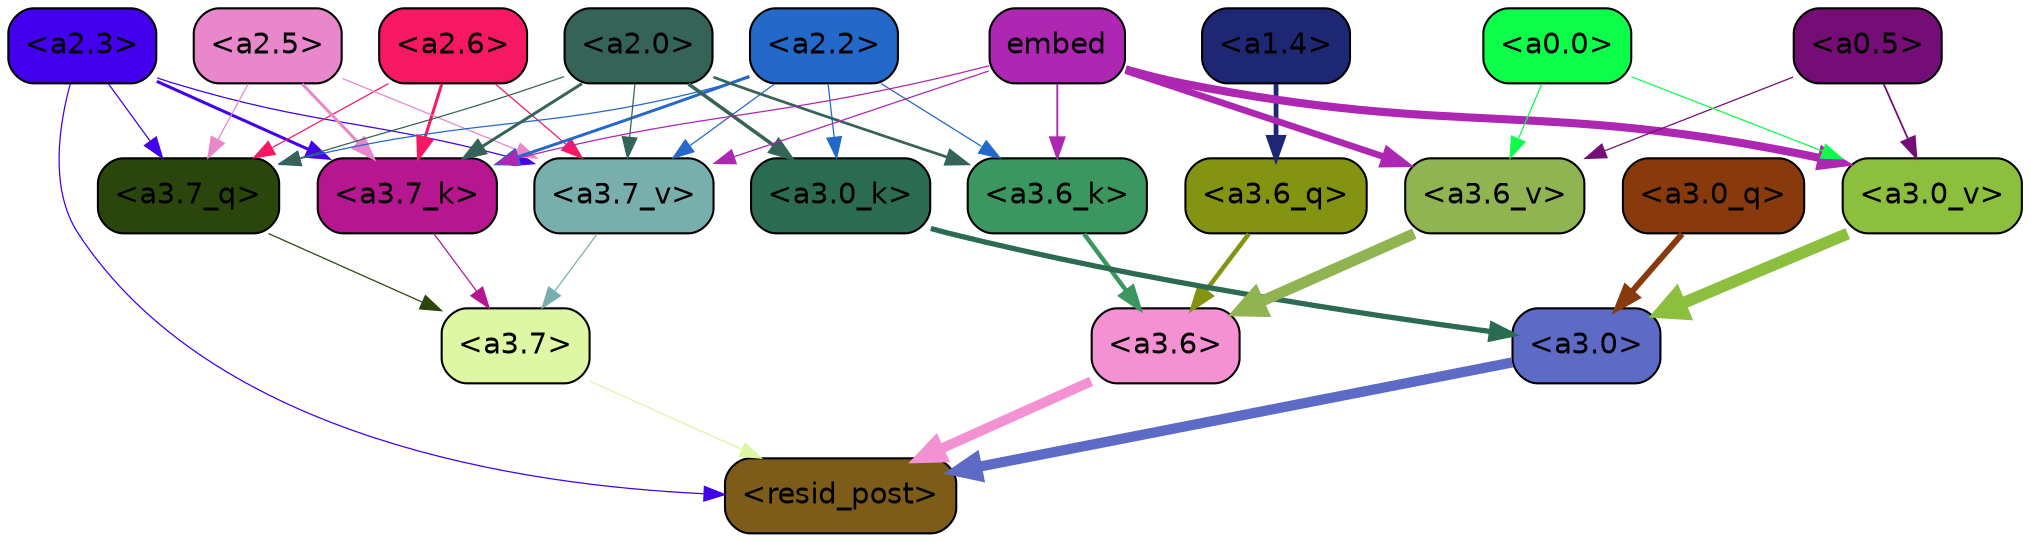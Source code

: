 strict digraph "" {
	graph [bgcolor=transparent,
		layout=dot,
		overlap=false,
		splines=true
	];
	"<a3.7>"	[color=black,
		fillcolor="#def7a5",
		fontname=Helvetica,
		shape=box,
		style="filled, rounded"];
	"<resid_post>"	[color=black,
		fillcolor="#7d5c1a",
		fontname=Helvetica,
		shape=box,
		style="filled, rounded"];
	"<a3.7>" -> "<resid_post>"	[color="#def7a5",
		penwidth=0.6];
	"<a3.6>"	[color=black,
		fillcolor="#f391d3",
		fontname=Helvetica,
		shape=box,
		style="filled, rounded"];
	"<a3.6>" -> "<resid_post>"	[color="#f391d3",
		penwidth=4.746312499046326];
	"<a3.0>"	[color=black,
		fillcolor="#5d6bc6",
		fontname=Helvetica,
		shape=box,
		style="filled, rounded"];
	"<a3.0>" -> "<resid_post>"	[color="#5d6bc6",
		penwidth=4.896343111991882];
	"<a2.3>"	[color=black,
		fillcolor="#4200ec",
		fontname=Helvetica,
		shape=box,
		style="filled, rounded"];
	"<a2.3>" -> "<resid_post>"	[color="#4200ec",
		penwidth=0.6];
	"<a3.7_q>"	[color=black,
		fillcolor="#2b460d",
		fontname=Helvetica,
		shape=box,
		style="filled, rounded"];
	"<a2.3>" -> "<a3.7_q>"	[color="#4200ec",
		penwidth=0.6];
	"<a3.7_k>"	[color=black,
		fillcolor="#b61790",
		fontname=Helvetica,
		shape=box,
		style="filled, rounded"];
	"<a2.3>" -> "<a3.7_k>"	[color="#4200ec",
		penwidth=1.467104621231556];
	"<a3.7_v>"	[color=black,
		fillcolor="#78afac",
		fontname=Helvetica,
		shape=box,
		style="filled, rounded"];
	"<a2.3>" -> "<a3.7_v>"	[color="#4200ec",
		penwidth=0.6];
	"<a3.7_q>" -> "<a3.7>"	[color="#2b460d",
		penwidth=0.6];
	"<a3.6_q>"	[color=black,
		fillcolor="#859312",
		fontname=Helvetica,
		shape=box,
		style="filled, rounded"];
	"<a3.6_q>" -> "<a3.6>"	[color="#859312",
		penwidth=2.160832464694977];
	"<a3.0_q>"	[color=black,
		fillcolor="#893a0c",
		fontname=Helvetica,
		shape=box,
		style="filled, rounded"];
	"<a3.0_q>" -> "<a3.0>"	[color="#893a0c",
		penwidth=2.870753765106201];
	"<a3.7_k>" -> "<a3.7>"	[color="#b61790",
		penwidth=0.6];
	"<a3.6_k>"	[color=black,
		fillcolor="#3b975f",
		fontname=Helvetica,
		shape=box,
		style="filled, rounded"];
	"<a3.6_k>" -> "<a3.6>"	[color="#3b975f",
		penwidth=2.13908451795578];
	"<a3.0_k>"	[color=black,
		fillcolor="#2a6b52",
		fontname=Helvetica,
		shape=box,
		style="filled, rounded"];
	"<a3.0_k>" -> "<a3.0>"	[color="#2a6b52",
		penwidth=2.520303964614868];
	"<a3.7_v>" -> "<a3.7>"	[color="#78afac",
		penwidth=0.6];
	"<a3.6_v>"	[color=black,
		fillcolor="#91b452",
		fontname=Helvetica,
		shape=box,
		style="filled, rounded"];
	"<a3.6_v>" -> "<a3.6>"	[color="#91b452",
		penwidth=5.297133803367615];
	"<a3.0_v>"	[color=black,
		fillcolor="#8cbf3d",
		fontname=Helvetica,
		shape=box,
		style="filled, rounded"];
	"<a3.0_v>" -> "<a3.0>"	[color="#8cbf3d",
		penwidth=5.680712580680847];
	"<a2.6>"	[color=black,
		fillcolor="#f71863",
		fontname=Helvetica,
		shape=box,
		style="filled, rounded"];
	"<a2.6>" -> "<a3.7_q>"	[color="#f71863",
		penwidth=0.6];
	"<a2.6>" -> "<a3.7_k>"	[color="#f71863",
		penwidth=1.4453159049153328];
	"<a2.6>" -> "<a3.7_v>"	[color="#f71863",
		penwidth=0.6];
	"<a2.5>"	[color=black,
		fillcolor="#e987cd",
		fontname=Helvetica,
		shape=box,
		style="filled, rounded"];
	"<a2.5>" -> "<a3.7_q>"	[color="#e987cd",
		penwidth=0.6];
	"<a2.5>" -> "<a3.7_k>"	[color="#e987cd",
		penwidth=1.4526091292500496];
	"<a2.5>" -> "<a3.7_v>"	[color="#e987cd",
		penwidth=0.6];
	"<a2.2>"	[color=black,
		fillcolor="#2468c9",
		fontname=Helvetica,
		shape=box,
		style="filled, rounded"];
	"<a2.2>" -> "<a3.7_q>"	[color="#2468c9",
		penwidth=0.6];
	"<a2.2>" -> "<a3.7_k>"	[color="#2468c9",
		penwidth=1.4310357049107552];
	"<a2.2>" -> "<a3.6_k>"	[color="#2468c9",
		penwidth=0.6];
	"<a2.2>" -> "<a3.0_k>"	[color="#2468c9",
		penwidth=0.6];
	"<a2.2>" -> "<a3.7_v>"	[color="#2468c9",
		penwidth=0.6];
	"<a2.0>"	[color=black,
		fillcolor="#356358",
		fontname=Helvetica,
		shape=box,
		style="filled, rounded"];
	"<a2.0>" -> "<a3.7_q>"	[color="#356358",
		penwidth=0.6];
	"<a2.0>" -> "<a3.7_k>"	[color="#356358",
		penwidth=1.4314699843525887];
	"<a2.0>" -> "<a3.6_k>"	[color="#356358",
		penwidth=1.2950235605239868];
	"<a2.0>" -> "<a3.0_k>"	[color="#356358",
		penwidth=1.712992787361145];
	"<a2.0>" -> "<a3.7_v>"	[color="#356358",
		penwidth=0.6];
	"<a1.4>"	[color=black,
		fillcolor="#1e2773",
		fontname=Helvetica,
		shape=box,
		style="filled, rounded"];
	"<a1.4>" -> "<a3.6_q>"	[color="#1e2773",
		penwidth=2.2719132900238037];
	embed	[color=black,
		fillcolor="#ae27b2",
		fontname=Helvetica,
		shape=box,
		style="filled, rounded"];
	embed -> "<a3.7_k>"	[color="#ae27b2",
		penwidth=0.6];
	embed -> "<a3.6_k>"	[color="#ae27b2",
		penwidth=0.891706109046936];
	embed -> "<a3.7_v>"	[color="#ae27b2",
		penwidth=0.6];
	embed -> "<a3.6_v>"	[color="#ae27b2",
		penwidth=3.1766927242279053];
	embed -> "<a3.0_v>"	[color="#ae27b2",
		penwidth=3.9005755856633186];
	"<a0.5>"	[color=black,
		fillcolor="#750d76",
		fontname=Helvetica,
		shape=box,
		style="filled, rounded"];
	"<a0.5>" -> "<a3.6_v>"	[color="#750d76",
		penwidth=0.6];
	"<a0.5>" -> "<a3.0_v>"	[color="#750d76",
		penwidth=0.8493617177009583];
	"<a0.0>"	[color=black,
		fillcolor="#0cfe4b",
		fontname=Helvetica,
		shape=box,
		style="filled, rounded"];
	"<a0.0>" -> "<a3.6_v>"	[color="#0cfe4b",
		penwidth=0.6];
	"<a0.0>" -> "<a3.0_v>"	[color="#0cfe4b",
		penwidth=0.6];
}
